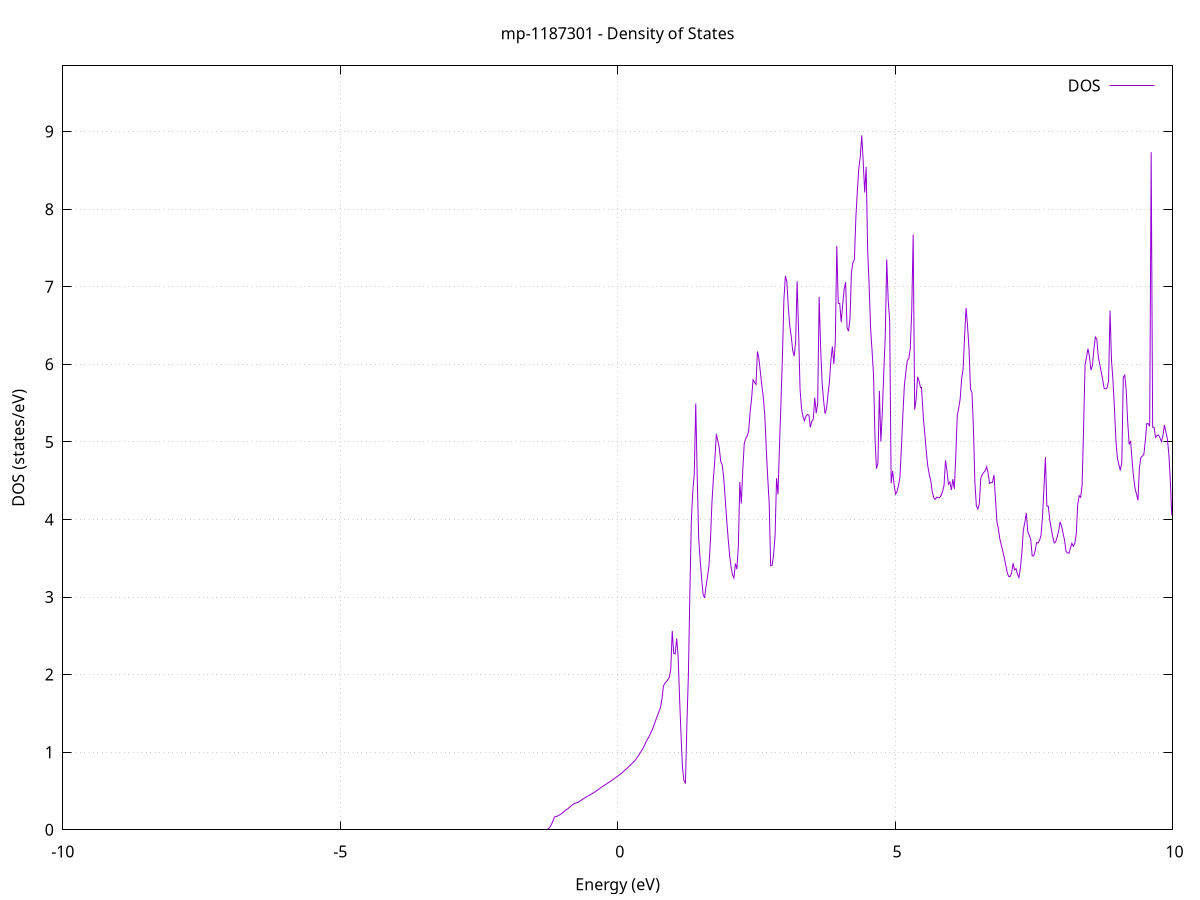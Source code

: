 set title 'mp-1187301 - Density of States'
set xlabel 'Energy (eV)'
set ylabel 'DOS (states/eV)'
set grid
set xrange [-10:10]
set yrange [0:9.847]
set xzeroaxis lt -1
set terminal png size 800,600
set output 'mp-1187301_dos_gnuplot.png'
plot '-' using 1:2 with lines title 'DOS'
-34.920500 0.000000
-34.894000 0.000000
-34.867500 0.000000
-34.841100 0.000000
-34.814600 0.000000
-34.788100 0.000000
-34.761600 0.000000
-34.735100 0.000000
-34.708700 0.000000
-34.682200 0.000000
-34.655700 0.000000
-34.629200 0.000000
-34.602800 0.000000
-34.576300 0.000000
-34.549800 0.000000
-34.523300 0.000000
-34.496800 0.000000
-34.470400 0.000000
-34.443900 0.000000
-34.417400 0.000000
-34.390900 0.000000
-34.364500 0.000000
-34.338000 0.000000
-34.311500 0.000000
-34.285000 0.000000
-34.258500 0.000000
-34.232100 0.000000
-34.205600 0.000000
-34.179100 0.000000
-34.152600 0.000000
-34.126100 0.000000
-34.099700 0.000000
-34.073200 0.000000
-34.046700 0.000000
-34.020200 0.000000
-33.993800 0.000000
-33.967300 0.000000
-33.940800 0.000000
-33.914300 0.000000
-33.887800 0.000000
-33.861400 0.000000
-33.834900 0.000000
-33.808400 0.000000
-33.781900 0.000000
-33.755500 0.000000
-33.729000 0.000000
-33.702500 0.000000
-33.676000 0.000000
-33.649500 0.000000
-33.623100 0.000000
-33.596600 0.000000
-33.570100 0.000000
-33.543600 0.000000
-33.517100 0.000000
-33.490700 0.000000
-33.464200 0.000000
-33.437700 0.000000
-33.411200 0.000000
-33.384800 0.000000
-33.358300 0.000000
-33.331800 0.000000
-33.305300 0.000000
-33.278800 0.000000
-33.252400 0.000000
-33.225900 0.000000
-33.199400 0.000000
-33.172900 0.000000
-33.146500 0.000000
-33.120000 0.000000
-33.093500 0.000000
-33.067000 0.000000
-33.040500 0.000000
-33.014100 0.000000
-32.987600 0.000000
-32.961100 0.000000
-32.934600 0.000000
-32.908200 0.000000
-32.881700 0.000000
-32.855200 0.000000
-32.828700 0.000000
-32.802200 0.000000
-32.775800 0.000000
-32.749300 0.000000
-32.722800 0.000000
-32.696300 0.000000
-32.669800 0.000000
-32.643400 0.000000
-32.616900 0.000000
-32.590400 0.000000
-32.563900 0.000000
-32.537500 0.000000
-32.511000 0.000000
-32.484500 0.000000
-32.458000 0.000000
-32.431500 0.000000
-32.405100 0.000000
-32.378600 0.000000
-32.352100 0.000000
-32.325600 0.000000
-32.299200 0.000000
-32.272700 0.000000
-32.246200 0.000000
-32.219700 0.000000
-32.193200 0.000000
-32.166800 0.000000
-32.140300 0.000000
-32.113800 0.000000
-32.087300 0.000000
-32.060900 0.000000
-32.034400 0.000000
-32.007900 0.000000
-31.981400 0.000000
-31.954900 0.000000
-31.928500 0.000000
-31.902000 0.000000
-31.875500 0.000000
-31.849000 0.000000
-31.822500 0.000000
-31.796100 0.000000
-31.769600 0.000000
-31.743100 0.000000
-31.716600 0.000000
-31.690200 0.000000
-31.663700 0.000000
-31.637200 0.000000
-31.610700 0.000000
-31.584200 0.000000
-31.557800 0.000000
-31.531300 0.000000
-31.504800 0.000000
-31.478300 0.000000
-31.451900 0.000000
-31.425400 0.000000
-31.398900 0.000000
-31.372400 0.000000
-31.345900 0.000000
-31.319500 0.000000
-31.293000 0.000000
-31.266500 0.000000
-31.240000 0.000000
-31.213500 0.000000
-31.187100 0.000000
-31.160600 0.000000
-31.134100 0.000000
-31.107600 0.000000
-31.081200 0.000000
-31.054700 0.000000
-31.028200 0.000000
-31.001700 0.000000
-30.975200 0.000000
-30.948800 0.000000
-30.922300 0.000000
-30.895800 0.000000
-30.869300 0.000000
-30.842900 0.000000
-30.816400 0.000000
-30.789900 0.000000
-30.763400 0.000000
-30.736900 0.000000
-30.710500 0.000000
-30.684000 0.000000
-30.657500 0.000000
-30.631000 0.000000
-30.604600 0.000000
-30.578100 0.000000
-30.551600 0.000000
-30.525100 0.000000
-30.498600 0.000000
-30.472200 0.000000
-30.445700 0.000000
-30.419200 0.000000
-30.392700 0.000000
-30.366200 0.000000
-30.339800 0.000000
-30.313300 0.000000
-30.286800 0.000000
-30.260300 0.000000
-30.233900 0.000000
-30.207400 0.000000
-30.180900 0.000000
-30.154400 0.000000
-30.127900 0.000000
-30.101500 0.000000
-30.075000 0.000000
-30.048500 0.000000
-30.022000 0.000000
-29.995600 0.000000
-29.969100 0.000000
-29.942600 0.000000
-29.916100 0.000000
-29.889600 0.000000
-29.863200 0.000000
-29.836700 0.000000
-29.810200 0.000000
-29.783700 0.000000
-29.757200 0.000000
-29.730800 0.000000
-29.704300 0.000000
-29.677800 0.000000
-29.651300 0.000000
-29.624900 0.000000
-29.598400 0.000000
-29.571900 0.000000
-29.545400 0.000000
-29.518900 0.000000
-29.492500 0.000000
-29.466000 0.000000
-29.439500 0.000000
-29.413000 0.000000
-29.386600 0.000000
-29.360100 0.000000
-29.333600 0.000000
-29.307100 0.000000
-29.280600 0.000000
-29.254200 0.000000
-29.227700 0.000000
-29.201200 0.000000
-29.174700 0.000000
-29.148300 0.000000
-29.121800 0.000000
-29.095300 0.000000
-29.068800 0.000000
-29.042300 0.000000
-29.015900 0.000000
-28.989400 0.000000
-28.962900 0.000000
-28.936400 0.000000
-28.909900 0.000000
-28.883500 0.000000
-28.857000 0.000000
-28.830500 0.000000
-28.804000 0.000000
-28.777600 0.000000
-28.751100 0.000000
-28.724600 0.000000
-28.698100 0.000000
-28.671600 0.000000
-28.645200 0.000000
-28.618700 0.000000
-28.592200 0.000000
-28.565700 0.000000
-28.539300 0.000000
-28.512800 0.000000
-28.486300 0.000000
-28.459800 0.000000
-28.433300 0.000000
-28.406900 0.000000
-28.380400 0.000000
-28.353900 0.000000
-28.327400 0.000000
-28.301000 0.000000
-28.274500 0.000000
-28.248000 0.000000
-28.221500 0.000000
-28.195000 0.000000
-28.168600 0.000000
-28.142100 0.000000
-28.115600 0.000000
-28.089100 0.000000
-28.062600 0.000000
-28.036200 0.000000
-28.009700 0.000000
-27.983200 0.000000
-27.956700 0.000000
-27.930300 0.000000
-27.903800 0.000000
-27.877300 0.000000
-27.850800 0.000000
-27.824300 0.000000
-27.797900 0.000000
-27.771400 0.000000
-27.744900 0.000000
-27.718400 0.000000
-27.692000 0.000000
-27.665500 0.000000
-27.639000 0.000000
-27.612500 0.000000
-27.586000 0.000000
-27.559600 0.000000
-27.533100 0.000000
-27.506600 0.000000
-27.480100 0.000000
-27.453600 0.000000
-27.427200 0.000000
-27.400700 0.000000
-27.374200 0.000000
-27.347700 0.000000
-27.321300 0.000000
-27.294800 0.000000
-27.268300 0.000000
-27.241800 0.000000
-27.215300 0.000000
-27.188900 0.000000
-27.162400 0.000000
-27.135900 0.000000
-27.109400 0.000000
-27.083000 0.000000
-27.056500 0.000000
-27.030000 0.000000
-27.003500 0.000000
-26.977000 0.000000
-26.950600 0.000000
-26.924100 0.000000
-26.897600 0.000000
-26.871100 0.000000
-26.844700 0.000000
-26.818200 0.000000
-26.791700 0.000000
-26.765200 0.000000
-26.738700 0.000000
-26.712300 0.000000
-26.685800 0.000000
-26.659300 0.000000
-26.632800 0.000000
-26.606300 0.000000
-26.579900 0.000000
-26.553400 0.000000
-26.526900 0.000000
-26.500400 0.000000
-26.474000 0.000000
-26.447500 0.000000
-26.421000 0.000000
-26.394500 0.000000
-26.368000 0.000000
-26.341600 0.000000
-26.315100 0.000000
-26.288600 0.000000
-26.262100 0.000000
-26.235700 0.000000
-26.209200 0.000000
-26.182700 0.000000
-26.156200 0.000000
-26.129700 0.000000
-26.103300 0.000000
-26.076800 0.000000
-26.050300 0.000000
-26.023800 0.000000
-25.997300 0.000000
-25.970900 0.000000
-25.944400 0.000000
-25.917900 0.000000
-25.891400 0.000000
-25.865000 0.000000
-25.838500 0.000000
-25.812000 0.000000
-25.785500 0.000000
-25.759000 0.000000
-25.732600 0.000000
-25.706100 0.000000
-25.679600 0.000000
-25.653100 0.000000
-25.626700 0.000000
-25.600200 0.000000
-25.573700 0.000000
-25.547200 0.000000
-25.520700 0.000000
-25.494300 0.000000
-25.467800 0.000000
-25.441300 0.000000
-25.414800 0.000000
-25.388400 0.000000
-25.361900 0.000000
-25.335400 0.000000
-25.308900 0.000000
-25.282400 0.000000
-25.256000 0.000000
-25.229500 0.000000
-25.203000 0.000000
-25.176500 0.000000
-25.150000 0.000000
-25.123600 0.000000
-25.097100 0.000000
-25.070600 0.000000
-25.044100 0.000000
-25.017700 0.000000
-24.991200 0.000000
-24.964700 0.000000
-24.938200 0.000000
-24.911700 0.000000
-24.885300 0.000000
-24.858800 0.000000
-24.832300 0.000000
-24.805800 0.000000
-24.779400 0.000000
-24.752900 0.000000
-24.726400 0.000000
-24.699900 0.000000
-24.673400 0.000000
-24.647000 0.000000
-24.620500 0.000000
-24.594000 0.000000
-24.567500 0.000000
-24.541000 0.000000
-24.514600 0.000000
-24.488100 0.000000
-24.461600 0.000000
-24.435100 0.000000
-24.408700 0.000000
-24.382200 0.000000
-24.355700 0.000000
-24.329200 0.000000
-24.302700 0.000000
-24.276300 0.000000
-24.249800 0.000000
-24.223300 0.000000
-24.196800 0.000000
-24.170400 0.000000
-24.143900 0.000000
-24.117400 0.000000
-24.090900 0.000000
-24.064400 0.000000
-24.038000 0.000000
-24.011500 0.000000
-23.985000 0.000000
-23.958500 0.000000
-23.932100 0.000000
-23.905600 0.000000
-23.879100 0.000000
-23.852600 0.000000
-23.826100 0.000000
-23.799700 0.000000
-23.773200 0.000000
-23.746700 0.000000
-23.720200 0.000000
-23.693700 0.000000
-23.667300 0.000000
-23.640800 0.000000
-23.614300 0.000000
-23.587800 0.000000
-23.561400 0.000000
-23.534900 0.000000
-23.508400 0.000000
-23.481900 0.000000
-23.455400 0.000000
-23.429000 0.000000
-23.402500 0.000000
-23.376000 0.000000
-23.349500 0.000000
-23.323100 0.000000
-23.296600 0.000000
-23.270100 0.000000
-23.243600 0.000000
-23.217100 0.000000
-23.190700 0.000000
-23.164200 0.000000
-23.137700 0.000000
-23.111200 0.000000
-23.084800 0.000000
-23.058300 0.000000
-23.031800 0.000000
-23.005300 0.000000
-22.978800 0.000000
-22.952400 0.000000
-22.925900 0.000000
-22.899400 0.000000
-22.872900 0.000000
-22.846400 0.000000
-22.820000 0.000000
-22.793500 0.000000
-22.767000 0.000000
-22.740500 0.000000
-22.714100 0.000000
-22.687600 0.000000
-22.661100 0.000000
-22.634600 0.000000
-22.608100 0.000000
-22.581700 0.000000
-22.555200 0.000000
-22.528700 0.000000
-22.502200 0.000000
-22.475800 0.000000
-22.449300 0.000000
-22.422800 0.000000
-22.396300 0.000000
-22.369800 0.000000
-22.343400 0.000000
-22.316900 0.000000
-22.290400 0.000000
-22.263900 0.000000
-22.237400 0.000000
-22.211000 0.000000
-22.184500 0.000000
-22.158000 0.000000
-22.131500 0.000000
-22.105100 0.000000
-22.078600 0.000000
-22.052100 0.000000
-22.025600 0.000000
-21.999100 0.000000
-21.972700 0.000000
-21.946200 0.000000
-21.919700 0.000000
-21.893200 0.000000
-21.866800 0.000000
-21.840300 0.000000
-21.813800 0.000000
-21.787300 0.000000
-21.760800 0.000000
-21.734400 0.000000
-21.707900 0.000000
-21.681400 0.000000
-21.654900 0.000000
-21.628500 0.000000
-21.602000 0.000000
-21.575500 0.000000
-21.549000 0.000000
-21.522500 0.000000
-21.496100 0.000000
-21.469600 0.000000
-21.443100 0.000000
-21.416600 0.000000
-21.390100 0.000000
-21.363700 0.000000
-21.337200 0.000000
-21.310700 0.000000
-21.284200 0.000000
-21.257800 0.000000
-21.231300 0.000000
-21.204800 0.000000
-21.178300 0.000000
-21.151800 0.000000
-21.125400 0.000000
-21.098900 0.000000
-21.072400 0.000000
-21.045900 0.000000
-21.019500 0.000000
-20.993000 0.000000
-20.966500 0.000000
-20.940000 0.000000
-20.913500 0.000000
-20.887100 0.000000
-20.860600 0.000000
-20.834100 0.000000
-20.807600 0.000000
-20.781100 0.000000
-20.754700 0.000000
-20.728200 0.000000
-20.701700 0.000000
-20.675200 0.000000
-20.648800 0.000000
-20.622300 0.000000
-20.595800 0.000000
-20.569300 0.000000
-20.542800 0.000000
-20.516400 0.000000
-20.489900 0.000000
-20.463400 0.000000
-20.436900 0.000000
-20.410500 0.000000
-20.384000 0.000000
-20.357500 0.000000
-20.331000 0.000000
-20.304500 0.000000
-20.278100 0.000000
-20.251600 0.000000
-20.225100 0.000000
-20.198600 0.000000
-20.172200 0.000000
-20.145700 0.000000
-20.119200 0.000000
-20.092700 0.000000
-20.066200 0.000000
-20.039800 0.000000
-20.013300 0.000000
-19.986800 0.000000
-19.960300 0.000000
-19.933800 0.000000
-19.907400 0.000000
-19.880900 0.000000
-19.854400 0.000000
-19.827900 0.000000
-19.801500 0.000000
-19.775000 0.000000
-19.748500 0.000000
-19.722000 0.000000
-19.695500 0.000000
-19.669100 0.000000
-19.642600 0.000000
-19.616100 0.000000
-19.589600 0.000000
-19.563200 0.000000
-19.536700 0.000000
-19.510200 4.160900
-19.483700 8.790700
-19.457200 11.818600
-19.430800 36.634800
-19.404300 34.895100
-19.377800 44.311700
-19.351300 42.205900
-19.324800 57.751800
-19.298400 11.454700
-19.271900 28.401800
-19.245400 31.466200
-19.218900 24.329600
-19.192500 44.422300
-19.166000 25.534000
-19.139500 37.726400
-19.113000 28.405800
-19.086500 77.378500
-19.060100 43.212600
-19.033600 100.806200
-19.007100 76.328800
-18.980600 0.000000
-18.954200 0.000000
-18.927700 0.000000
-18.901200 0.000000
-18.874700 0.000000
-18.848200 0.000000
-18.821800 0.000000
-18.795300 0.000000
-18.768800 0.000000
-18.742300 0.000000
-18.715900 0.000000
-18.689400 0.000000
-18.662900 0.000000
-18.636400 0.000000
-18.609900 0.000000
-18.583500 0.000000
-18.557000 0.000000
-18.530500 0.000000
-18.504000 0.000000
-18.477500 0.000000
-18.451100 0.000000
-18.424600 0.000000
-18.398100 0.000000
-18.371600 0.000000
-18.345200 0.000000
-18.318700 0.000000
-18.292200 0.000000
-18.265700 0.000000
-18.239200 0.000000
-18.212800 0.000000
-18.186300 0.000000
-18.159800 0.000000
-18.133300 0.000000
-18.106900 0.000000
-18.080400 0.000000
-18.053900 0.000000
-18.027400 0.000000
-18.000900 0.000000
-17.974500 0.000000
-17.948000 0.000000
-17.921500 0.000000
-17.895000 0.000000
-17.868600 0.000000
-17.842100 0.000000
-17.815600 0.000000
-17.789100 0.000000
-17.762600 0.000000
-17.736200 0.000000
-17.709700 0.000000
-17.683200 0.000000
-17.656700 0.000000
-17.630200 0.000000
-17.603800 0.000000
-17.577300 0.000000
-17.550800 0.000000
-17.524300 0.000000
-17.497900 0.000000
-17.471400 0.000000
-17.444900 0.000000
-17.418400 0.000000
-17.391900 0.000000
-17.365500 0.000000
-17.339000 0.000000
-17.312500 0.000000
-17.286000 0.000000
-17.259600 0.000000
-17.233100 0.000000
-17.206600 0.000000
-17.180100 0.000000
-17.153600 0.000000
-17.127200 0.000000
-17.100700 0.000000
-17.074200 0.000000
-17.047700 0.000000
-17.021200 0.000000
-16.994800 0.000000
-16.968300 0.000000
-16.941800 0.000000
-16.915300 0.000000
-16.888900 0.000000
-16.862400 0.000000
-16.835900 0.000000
-16.809400 0.000000
-16.782900 0.000000
-16.756500 0.000000
-16.730000 0.000000
-16.703500 0.000000
-16.677000 0.000000
-16.650600 0.000000
-16.624100 0.000000
-16.597600 0.000000
-16.571100 0.000000
-16.544600 0.000000
-16.518200 0.000000
-16.491700 0.000000
-16.465200 0.000000
-16.438700 0.000000
-16.412300 0.000000
-16.385800 0.000000
-16.359300 0.000000
-16.332800 0.000000
-16.306300 0.000000
-16.279900 0.000000
-16.253400 0.000000
-16.226900 0.000000
-16.200400 0.000000
-16.173900 0.000000
-16.147500 0.000000
-16.121000 0.000000
-16.094500 0.000000
-16.068000 0.000000
-16.041600 0.000000
-16.015100 0.000000
-15.988600 0.000000
-15.962100 0.000000
-15.935600 0.000000
-15.909200 0.000000
-15.882700 0.000000
-15.856200 0.000000
-15.829700 0.000000
-15.803300 0.000000
-15.776800 0.000000
-15.750300 0.000000
-15.723800 0.000000
-15.697300 0.000000
-15.670900 0.000000
-15.644400 0.000000
-15.617900 0.000000
-15.591400 0.000000
-15.564900 0.000000
-15.538500 0.000000
-15.512000 0.000000
-15.485500 0.000000
-15.459000 0.000000
-15.432600 0.000000
-15.406100 0.000000
-15.379600 0.000000
-15.353100 0.000000
-15.326600 0.000000
-15.300200 0.000000
-15.273700 0.000000
-15.247200 0.000000
-15.220700 0.000000
-15.194300 0.000000
-15.167800 0.000000
-15.141300 0.000000
-15.114800 0.000000
-15.088300 0.000000
-15.061900 0.000000
-15.035400 0.000000
-15.008900 0.000000
-14.982400 0.000000
-14.956000 0.000000
-14.929500 0.000000
-14.903000 0.000000
-14.876500 0.000000
-14.850000 0.000000
-14.823600 0.000000
-14.797100 0.000000
-14.770600 0.000000
-14.744100 0.000000
-14.717600 0.000000
-14.691200 0.000000
-14.664700 0.000000
-14.638200 235.081600
-14.611700 0.000000
-14.585300 0.000000
-14.558800 0.000000
-14.532300 0.000000
-14.505800 0.000000
-14.479300 0.000000
-14.452900 0.000000
-14.426400 0.000000
-14.399900 0.000000
-14.373400 0.000000
-14.347000 0.000000
-14.320500 0.000000
-14.294000 0.000000
-14.267500 0.000000
-14.241000 0.000000
-14.214600 0.000000
-14.188100 0.000000
-14.161600 0.000000
-14.135100 0.000000
-14.108700 0.000000
-14.082200 0.000000
-14.055700 0.000000
-14.029200 0.000000
-14.002700 0.000000
-13.976300 0.000000
-13.949800 0.000000
-13.923300 0.000000
-13.896800 0.000000
-13.870300 0.000000
-13.843900 0.000000
-13.817400 0.000000
-13.790900 0.000000
-13.764400 0.000000
-13.738000 0.000000
-13.711500 0.000000
-13.685000 0.000000
-13.658500 0.000000
-13.632000 0.000000
-13.605600 0.000000
-13.579100 0.000000
-13.552600 0.000000
-13.526100 0.000000
-13.499700 0.000000
-13.473200 0.000000
-13.446700 0.000000
-13.420200 0.000000
-13.393700 0.000000
-13.367300 0.000000
-13.340800 0.000000
-13.314300 0.000000
-13.287800 0.000000
-13.261300 0.000000
-13.234900 0.000000
-13.208400 0.000000
-13.181900 0.000000
-13.155400 0.000000
-13.129000 0.000000
-13.102500 0.000000
-13.076000 0.000000
-13.049500 0.000000
-13.023000 0.000000
-12.996600 0.000000
-12.970100 0.000000
-12.943600 0.000000
-12.917100 0.000000
-12.890700 0.000000
-12.864200 0.000000
-12.837700 0.000000
-12.811200 0.000000
-12.784700 0.000000
-12.758300 0.000000
-12.731800 0.000000
-12.705300 0.000000
-12.678800 0.000000
-12.652400 0.000000
-12.625900 0.000000
-12.599400 0.000000
-12.572900 0.000000
-12.546400 0.000000
-12.520000 0.000000
-12.493500 0.000000
-12.467000 0.000000
-12.440500 0.000000
-12.414000 0.000000
-12.387600 0.000000
-12.361100 0.000000
-12.334600 0.000000
-12.308100 0.000000
-12.281700 0.000000
-12.255200 0.000000
-12.228700 0.000000
-12.202200 0.000000
-12.175700 0.000000
-12.149300 0.000000
-12.122800 0.000000
-12.096300 0.000000
-12.069800 0.000000
-12.043400 0.000000
-12.016900 0.000000
-11.990400 0.000000
-11.963900 0.000000
-11.937400 0.000000
-11.911000 0.000000
-11.884500 0.000000
-11.858000 0.000000
-11.831500 0.000000
-11.805000 0.000000
-11.778600 0.000000
-11.752100 0.000000
-11.725600 0.000000
-11.699100 0.000000
-11.672700 0.000000
-11.646200 0.000000
-11.619700 0.000000
-11.593200 0.000000
-11.566700 0.000000
-11.540300 0.000000
-11.513800 0.000000
-11.487300 0.000000
-11.460800 0.000000
-11.434400 0.000000
-11.407900 0.000000
-11.381400 0.000000
-11.354900 0.000000
-11.328400 0.000000
-11.302000 0.000000
-11.275500 0.000000
-11.249000 0.000000
-11.222500 0.000000
-11.196100 0.000000
-11.169600 0.000000
-11.143100 0.000000
-11.116600 0.000000
-11.090100 0.000000
-11.063700 0.000000
-11.037200 0.000000
-11.010700 0.000000
-10.984200 0.000000
-10.957700 0.000000
-10.931300 0.000000
-10.904800 0.000000
-10.878300 0.000000
-10.851800 0.000000
-10.825400 0.000000
-10.798900 0.000000
-10.772400 0.000000
-10.745900 0.000000
-10.719400 0.000000
-10.693000 0.000000
-10.666500 0.000000
-10.640000 0.000000
-10.613500 0.000000
-10.587100 0.000000
-10.560600 0.000000
-10.534100 0.000000
-10.507600 0.000000
-10.481100 0.000000
-10.454700 0.000000
-10.428200 0.000000
-10.401700 0.000000
-10.375200 0.000000
-10.348700 0.000000
-10.322300 0.000000
-10.295800 0.000000
-10.269300 0.000000
-10.242800 0.000000
-10.216400 0.000000
-10.189900 0.000000
-10.163400 0.000000
-10.136900 0.000000
-10.110400 0.000000
-10.084000 0.000000
-10.057500 0.000000
-10.031000 0.000000
-10.004500 0.000000
-9.978100 0.000000
-9.951600 0.000000
-9.925100 0.000000
-9.898600 0.000000
-9.872100 0.000000
-9.845700 0.000000
-9.819200 0.000000
-9.792700 0.000000
-9.766200 0.000000
-9.739800 0.000000
-9.713300 0.000000
-9.686800 0.000000
-9.660300 0.000000
-9.633800 0.000000
-9.607400 0.000000
-9.580900 0.000000
-9.554400 0.000000
-9.527900 0.000000
-9.501400 0.000000
-9.475000 0.000000
-9.448500 0.000000
-9.422000 0.000000
-9.395500 0.000000
-9.369100 0.000000
-9.342600 0.000000
-9.316100 0.000000
-9.289600 0.000000
-9.263100 0.000000
-9.236700 0.000000
-9.210200 0.000000
-9.183700 0.000000
-9.157200 0.000000
-9.130800 0.000000
-9.104300 0.000000
-9.077800 0.000000
-9.051300 0.000000
-9.024800 0.000000
-8.998400 0.000000
-8.971900 0.000000
-8.945400 0.000000
-8.918900 0.000000
-8.892500 0.000000
-8.866000 0.000000
-8.839500 0.000000
-8.813000 0.000000
-8.786500 0.000000
-8.760100 0.000000
-8.733600 0.000000
-8.707100 0.000000
-8.680600 0.000000
-8.654100 0.000000
-8.627700 0.000000
-8.601200 0.000000
-8.574700 0.000000
-8.548200 0.000000
-8.521800 0.000000
-8.495300 0.000000
-8.468800 0.000000
-8.442300 0.000000
-8.415800 0.000000
-8.389400 0.000000
-8.362900 0.000000
-8.336400 0.000000
-8.309900 0.000000
-8.283500 0.000000
-8.257000 0.000000
-8.230500 0.000000
-8.204000 0.000000
-8.177500 0.000000
-8.151100 0.000000
-8.124600 0.000000
-8.098100 0.000000
-8.071600 0.000000
-8.045100 0.000000
-8.018700 0.000000
-7.992200 0.000000
-7.965700 0.000000
-7.939200 0.000000
-7.912800 0.000000
-7.886300 0.000000
-7.859800 0.000000
-7.833300 0.000000
-7.806800 0.000000
-7.780400 0.000000
-7.753900 0.000000
-7.727400 0.000000
-7.700900 0.000000
-7.674500 0.000000
-7.648000 0.000000
-7.621500 0.000000
-7.595000 0.000000
-7.568500 0.000000
-7.542100 0.000000
-7.515600 0.000000
-7.489100 0.000000
-7.462600 0.000000
-7.436200 0.000000
-7.409700 0.000000
-7.383200 0.000000
-7.356700 0.000000
-7.330200 0.000000
-7.303800 0.000000
-7.277300 0.000000
-7.250800 0.000000
-7.224300 0.000000
-7.197800 0.000000
-7.171400 0.000000
-7.144900 0.000000
-7.118400 0.000000
-7.091900 0.000000
-7.065500 0.000000
-7.039000 0.000000
-7.012500 0.000000
-6.986000 0.000000
-6.959500 0.000000
-6.933100 0.000000
-6.906600 0.000000
-6.880100 0.000000
-6.853600 0.000000
-6.827200 0.000000
-6.800700 0.000000
-6.774200 0.000000
-6.747700 0.000000
-6.721200 0.000000
-6.694800 0.000000
-6.668300 0.000000
-6.641800 0.000000
-6.615300 0.000000
-6.588800 0.000000
-6.562400 0.000000
-6.535900 0.000000
-6.509400 0.000000
-6.482900 0.000000
-6.456500 0.000000
-6.430000 0.000000
-6.403500 0.000000
-6.377000 0.000000
-6.350500 0.000000
-6.324100 0.000000
-6.297600 0.000000
-6.271100 0.000000
-6.244600 0.000000
-6.218200 0.000000
-6.191700 0.000000
-6.165200 0.000000
-6.138700 0.000000
-6.112200 0.000000
-6.085800 0.000000
-6.059300 0.000000
-6.032800 0.000000
-6.006300 0.000000
-5.979900 0.000000
-5.953400 0.000000
-5.926900 0.000000
-5.900400 0.000000
-5.873900 0.000000
-5.847500 0.000000
-5.821000 0.000000
-5.794500 0.000000
-5.768000 0.000000
-5.741500 0.000000
-5.715100 0.000000
-5.688600 0.000000
-5.662100 0.000000
-5.635600 0.000000
-5.609200 0.000000
-5.582700 0.000000
-5.556200 0.000000
-5.529700 0.000000
-5.503200 0.000000
-5.476800 0.000000
-5.450300 0.000000
-5.423800 0.000000
-5.397300 0.000000
-5.370900 0.000000
-5.344400 0.000000
-5.317900 0.000000
-5.291400 0.000000
-5.264900 0.000000
-5.238500 0.000000
-5.212000 0.000000
-5.185500 0.000000
-5.159000 0.000000
-5.132600 0.000000
-5.106100 0.000000
-5.079600 0.000000
-5.053100 0.000000
-5.026600 0.000000
-5.000200 0.000000
-4.973700 0.000000
-4.947200 0.000000
-4.920700 0.000000
-4.894200 0.000000
-4.867800 0.000000
-4.841300 0.000000
-4.814800 0.000000
-4.788300 0.000000
-4.761900 0.000000
-4.735400 0.000000
-4.708900 0.000000
-4.682400 0.000000
-4.655900 0.000000
-4.629500 0.000000
-4.603000 0.000000
-4.576500 0.000000
-4.550000 0.000000
-4.523600 0.000000
-4.497100 0.000000
-4.470600 0.000000
-4.444100 0.000000
-4.417600 0.000000
-4.391200 0.000000
-4.364700 0.000000
-4.338200 0.000000
-4.311700 0.000000
-4.285200 0.000000
-4.258800 0.000000
-4.232300 0.000000
-4.205800 0.000000
-4.179300 0.000000
-4.152900 0.000000
-4.126400 0.000000
-4.099900 0.000000
-4.073400 0.000000
-4.046900 0.000000
-4.020500 0.000000
-3.994000 0.000000
-3.967500 0.000000
-3.941000 0.000000
-3.914600 0.000000
-3.888100 0.000000
-3.861600 0.000000
-3.835100 0.000000
-3.808600 0.000000
-3.782200 0.000000
-3.755700 0.000000
-3.729200 0.000000
-3.702700 0.000000
-3.676300 0.000000
-3.649800 0.000000
-3.623300 0.000000
-3.596800 0.000000
-3.570300 0.000000
-3.543900 0.000000
-3.517400 0.000000
-3.490900 0.000000
-3.464400 0.000000
-3.437900 0.000000
-3.411500 0.000000
-3.385000 0.000000
-3.358500 0.000000
-3.332000 0.000000
-3.305600 0.000000
-3.279100 0.000000
-3.252600 0.000000
-3.226100 0.000000
-3.199600 0.000000
-3.173200 0.000000
-3.146700 0.000000
-3.120200 0.000000
-3.093700 0.000000
-3.067300 0.000000
-3.040800 0.000000
-3.014300 0.000000
-2.987800 0.000000
-2.961300 0.000000
-2.934900 0.000000
-2.908400 0.000000
-2.881900 0.000000
-2.855400 0.000000
-2.828900 0.000000
-2.802500 0.000000
-2.776000 0.000000
-2.749500 0.000000
-2.723000 0.000000
-2.696600 0.000000
-2.670100 0.000000
-2.643600 0.000000
-2.617100 0.000000
-2.590600 0.000000
-2.564200 0.000000
-2.537700 0.000000
-2.511200 0.000000
-2.484700 0.000000
-2.458300 0.000000
-2.431800 0.000000
-2.405300 0.000000
-2.378800 0.000000
-2.352300 0.000000
-2.325900 0.000000
-2.299400 0.000000
-2.272900 0.000000
-2.246400 0.000000
-2.220000 0.000000
-2.193500 0.000000
-2.167000 0.000000
-2.140500 0.000000
-2.114000 0.000000
-2.087600 0.000000
-2.061100 0.000000
-2.034600 0.000000
-2.008100 0.000000
-1.981600 0.000000
-1.955200 0.000000
-1.928700 0.000000
-1.902200 0.000000
-1.875700 0.000000
-1.849300 0.000000
-1.822800 0.000000
-1.796300 0.000000
-1.769800 0.000000
-1.743300 0.000000
-1.716900 0.000000
-1.690400 0.000000
-1.663900 0.000000
-1.637400 0.000000
-1.611000 0.000000
-1.584500 0.000000
-1.558000 0.000000
-1.531500 0.000000
-1.505000 0.000000
-1.478600 0.000000
-1.452100 0.000000
-1.425600 0.000000
-1.399100 0.000000
-1.372600 0.000000
-1.346200 0.000000
-1.319700 0.000000
-1.293200 0.000000
-1.266700 0.002900
-1.240300 0.016600
-1.213800 0.041600
-1.187300 0.077800
-1.160800 0.123200
-1.134300 0.167700
-1.107900 0.171000
-1.081400 0.177600
-1.054900 0.187600
-1.028400 0.199900
-1.002000 0.213700
-0.975500 0.229100
-0.949000 0.246000
-0.922500 0.259300
-0.896000 0.272200
-0.869600 0.288200
-0.843100 0.304500
-0.816600 0.320500
-0.790100 0.333500
-0.763700 0.343200
-0.737200 0.349700
-0.710700 0.354400
-0.684200 0.368600
-0.657700 0.380400
-0.631300 0.392400
-0.604800 0.404500
-0.578300 0.416200
-0.551800 0.427600
-0.525300 0.438700
-0.498900 0.449400
-0.472400 0.460400
-0.445900 0.472000
-0.419400 0.483800
-0.393000 0.496100
-0.366500 0.509300
-0.340000 0.523100
-0.313500 0.537600
-0.287000 0.551900
-0.260600 0.564000
-0.234100 0.576100
-0.207600 0.588400
-0.181100 0.600700
-0.154700 0.612900
-0.128200 0.625100
-0.101700 0.638900
-0.075200 0.652500
-0.048700 0.665900
-0.022300 0.679400
0.004200 0.693100
0.030700 0.707000
0.057200 0.721000
0.083600 0.738400
0.110100 0.754900
0.136600 0.771900
0.163100 0.789100
0.189600 0.806700
0.216000 0.824400
0.242500 0.842300
0.269000 0.860600
0.295500 0.879200
0.322000 0.900800
0.348400 0.928000
0.374900 0.956200
0.401400 0.985800
0.427900 1.016100
0.454300 1.046400
0.480800 1.084000
0.507300 1.125300
0.533800 1.162600
0.560300 1.195900
0.586700 1.231300
0.613200 1.274800
0.639700 1.317400
0.666200 1.371000
0.692600 1.423200
0.719100 1.474500
0.745600 1.524900
0.772100 1.576000
0.798600 1.682800
0.825000 1.853000
0.851500 1.891600
0.878000 1.909100
0.904500 1.932700
0.931000 1.965500
0.957400 2.067600
0.983900 2.563900
1.010400 2.273800
1.036900 2.265500
1.063300 2.465800
1.089800 2.238600
1.116300 1.701500
1.142800 1.213200
1.169300 0.794500
1.195700 0.631300
1.222200 0.604100
1.248700 1.378200
1.275200 1.996700
1.301600 3.036600
1.328100 3.980500
1.354600 4.369600
1.381100 4.586500
1.407600 5.494000
1.434000 4.558600
1.460500 3.757700
1.487000 3.479900
1.513500 3.239700
1.539900 3.036600
1.566400 2.987900
1.592900 3.137900
1.619400 3.264500
1.645900 3.401300
1.672300 3.727200
1.698800 4.205700
1.725300 4.528000
1.751800 4.769400
1.778300 5.104200
1.804700 5.013300
1.831200 4.927100
1.857700 4.746100
1.884200 4.705500
1.910600 4.543600
1.937100 4.283400
1.963600 4.013600
1.990100 3.767500
2.016600 3.549500
2.043000 3.390500
2.069500 3.286300
2.096000 3.245400
2.122500 3.432600
2.148900 3.359600
2.175400 3.656400
2.201900 4.481700
2.228400 4.205000
2.254900 4.630900
2.281300 4.975700
2.307800 5.040700
2.334300 5.075100
2.360800 5.136100
2.387300 5.381200
2.413700 5.554200
2.440200 5.800400
2.466700 5.767700
2.493200 5.740400
2.519600 6.165800
2.546100 6.071900
2.572600 5.898000
2.599100 5.722600
2.625600 5.574000
2.652000 5.340500
2.678500 4.913700
2.705000 4.535900
2.731500 4.201700
2.757900 3.404600
2.784400 3.409300
2.810900 3.545000
2.837400 3.790800
2.863900 4.532200
2.890300 4.323700
2.916800 4.951300
2.943300 5.494700
2.969800 6.107800
2.996200 6.826400
3.022700 7.139600
3.049200 7.066700
3.075700 6.735900
3.102200 6.496700
3.128600 6.362600
3.155100 6.178100
3.181600 6.104900
3.208100 6.289500
3.234600 7.072300
3.261000 6.434100
3.287500 5.678400
3.314000 5.430300
3.340500 5.325400
3.366900 5.271200
3.393400 5.330300
3.419900 5.351500
3.446400 5.347100
3.472900 5.186800
3.499300 5.267300
3.525800 5.289400
3.552300 5.570500
3.578800 5.368600
3.605200 5.496300
3.631700 6.868400
3.658200 6.218800
3.684700 5.767700
3.711200 5.539100
3.737600 5.364300
3.764100 5.423800
3.790600 5.611500
3.817100 5.774000
3.843600 6.055900
3.870000 6.229500
3.896500 6.003300
3.923000 6.292600
3.949500 7.525700
3.975900 6.785700
4.002400 6.785900
4.028900 6.544000
4.055400 6.764000
4.081900 6.966400
4.108300 7.059400
4.134800 6.470600
4.161300 6.426800
4.187800 6.592000
4.214200 7.191100
4.240700 7.314300
4.267200 7.348900
4.293700 7.893400
4.320200 8.239800
4.346600 8.523400
4.373100 8.680700
4.399600 8.952200
4.426100 8.606700
4.452500 8.214300
4.479000 8.544900
4.505500 7.484400
4.532000 7.026000
4.558500 6.472700
4.584900 6.176200
4.611400 5.873000
4.637900 5.047700
4.664400 4.654100
4.690900 4.719800
4.717300 5.657200
4.743800 5.002700
4.770300 5.381400
4.796800 5.909000
4.823200 6.365600
4.849700 7.351600
4.876200 6.825100
4.902700 6.565100
4.929200 4.466700
4.955600 4.626200
4.982100 4.451200
5.008600 4.325500
5.035100 4.360600
5.061500 4.437700
5.088000 4.545500
5.114500 4.936400
5.141000 5.356700
5.167500 5.726500
5.193900 5.899200
5.220400 6.050300
5.246900 6.070300
5.273400 6.202800
5.299800 6.675500
5.326300 7.673000
5.352800 5.415900
5.379300 5.545500
5.405800 5.838700
5.432200 5.785500
5.458700 5.696900
5.485200 5.696900
5.511700 5.287300
5.538200 5.089800
5.564600 4.857300
5.591100 4.682400
5.617600 4.576800
5.644100 4.496700
5.670500 4.357500
5.697000 4.280700
5.723500 4.258800
5.750000 4.288100
5.776500 4.280100
5.802900 4.282400
5.829400 4.311200
5.855900 4.359500
5.882400 4.438400
5.908800 4.763400
5.935300 4.628500
5.961800 4.453300
5.988300 4.482800
6.014800 4.379600
6.041200 4.518900
6.067700 4.395300
6.094200 4.816700
6.120700 5.340100
6.147200 5.434900
6.173600 5.555500
6.200100 5.816900
6.226600 5.940500
6.253100 6.362800
6.279500 6.726300
6.306000 6.498500
6.332500 6.200000
6.359000 5.684200
6.385500 5.636900
6.411900 5.186500
6.438400 4.481500
6.464900 4.176700
6.491400 4.133900
6.517800 4.195300
6.544300 4.526900
6.570800 4.579000
6.597300 4.604900
6.623800 4.626100
6.650200 4.680100
6.676700 4.600100
6.703200 4.465200
6.729700 4.474900
6.756100 4.478800
6.782600 4.575200
6.809100 4.270000
6.835600 3.972800
6.862100 3.879400
6.888500 3.748100
6.915000 3.668600
6.941500 3.590500
6.968000 3.506000
6.994500 3.413800
7.020900 3.316800
7.047400 3.267200
7.073900 3.263600
7.100400 3.313400
7.126800 3.435800
7.153300 3.350400
7.179800 3.365900
7.206300 3.292600
7.232800 3.251800
7.259200 3.376200
7.285700 3.578100
7.312200 3.863900
7.338700 3.961200
7.365100 4.083400
7.391600 3.845100
7.418100 3.797100
7.444600 3.742800
7.471100 3.532300
7.497500 3.529900
7.524000 3.592000
7.550500 3.702800
7.577000 3.695900
7.603500 3.728400
7.629900 3.794100
7.656400 4.027500
7.682900 4.395700
7.709400 4.804200
7.735800 4.172400
7.762300 4.169000
7.788800 3.989600
7.815300 3.882500
7.841800 3.774900
7.868200 3.697000
7.894700 3.712900
7.921200 3.773400
7.947700 3.854400
7.974100 3.968400
8.000600 3.912300
8.027100 3.826700
8.053600 3.734900
8.080100 3.590900
8.106500 3.569800
8.133000 3.563800
8.159500 3.626800
8.186000 3.693200
8.212400 3.655100
8.238900 3.692300
8.265400 3.811300
8.291900 4.194300
8.318400 4.306200
8.344800 4.285900
8.371300 4.449300
8.397800 5.188300
8.424300 5.992100
8.450800 6.092000
8.477200 6.202200
8.503700 6.096400
8.530200 5.925800
8.556700 5.985800
8.583100 6.189300
8.609600 6.352600
8.636100 6.322900
8.662600 6.098900
8.689100 5.999100
8.715500 5.901700
8.742000 5.803800
8.768500 5.688600
8.795000 5.683600
8.821400 5.696300
8.847900 5.788400
8.874400 6.692800
8.900900 6.046200
8.927400 5.787800
8.953800 5.432200
8.980300 5.018100
9.006800 4.793300
9.033300 4.707600
9.059700 4.631600
9.086200 4.734800
9.112700 5.833600
9.139200 5.860600
9.165700 5.665700
9.192100 5.264300
9.218600 4.966300
9.245100 5.013600
9.271600 4.756400
9.298100 4.548100
9.324500 4.404000
9.351000 4.326800
9.377500 4.246000
9.404000 4.670100
9.430400 4.795800
9.456900 4.816700
9.483400 4.836600
9.509900 5.013600
9.536400 5.235600
9.562800 5.234900
9.589300 5.201400
9.615800 8.734700
9.642300 5.190600
9.668700 5.185500
9.695200 5.057200
9.721700 5.083800
9.748200 5.087800
9.774700 5.051100
9.801100 5.003400
9.827600 5.081400
9.854100 5.218700
9.880600 5.129800
9.907100 5.042300
9.933500 4.849000
9.960000 4.518400
9.986500 4.056000
10.013000 4.174400
10.039400 3.906700
10.065900 3.366000
10.092400 3.011500
10.118900 2.913500
10.145400 2.839600
10.171800 2.782500
10.198300 2.710700
10.224800 2.750500
10.251300 2.766800
10.277700 2.920200
10.304200 2.823100
10.330700 2.504400
10.357200 2.410000
10.383700 2.336900
10.410100 2.273200
10.436600 2.018500
10.463100 1.873400
10.489600 1.787700
10.516000 1.725800
10.542500 1.706100
10.569000 1.738000
10.595500 1.806900
10.622000 1.532800
10.648400 1.442200
10.674900 1.354900
10.701400 1.318600
10.727900 1.215300
10.754400 1.008300
10.780800 0.952400
10.807300 0.994500
10.833800 1.087200
10.860300 1.071600
10.886700 1.159200
10.913200 1.352100
10.939700 1.598500
10.966200 1.824100
10.992700 2.011000
11.019100 2.185100
11.045600 2.384200
11.072100 2.756000
11.098600 2.638000
11.125000 2.651800
11.151500 2.675700
11.178000 2.723800
11.204500 2.743000
11.231000 2.846400
11.257400 3.077300
11.283900 3.212700
11.310400 3.339500
11.336900 3.465000
11.363400 3.596200
11.389800 3.833600
11.416300 4.194600
11.442800 4.139400
11.469300 3.831100
11.495700 3.624600
11.522200 3.693900
11.548700 4.000400
11.575200 3.883600
11.601700 3.722800
11.628100 3.608500
11.654600 3.527800
11.681100 3.627000
11.707600 3.820200
11.734000 3.940100
11.760500 3.596100
11.787000 3.458100
11.813500 3.400200
11.840000 3.384500
11.866400 3.305200
11.892900 3.421200
11.919400 3.636000
11.945900 3.521300
11.972300 3.412200
11.998800 3.322100
12.025300 3.240900
12.051800 3.240600
12.078300 3.364300
12.104700 3.438300
12.131200 3.610700
12.157700 3.644900
12.184200 3.514900
12.210700 3.283700
12.237100 3.151200
12.263600 3.107000
12.290100 3.090400
12.316600 3.105300
12.343000 3.033600
12.369500 3.047600
12.396000 3.110800
12.422500 3.154400
12.449000 3.428100
12.475400 3.529300
12.501900 4.172000
12.528400 3.807300
12.554900 3.522800
12.581300 3.441800
12.607800 3.385800
12.634300 3.333800
12.660800 3.282000
12.687300 3.234600
12.713700 3.191300
12.740200 3.187500
12.766700 3.199700
12.793200 3.213800
12.819700 3.238400
12.846100 3.288100
12.872600 3.352500
12.899100 3.534400
12.925600 3.627200
12.952000 3.673700
12.978500 3.764800
13.005000 3.892200
13.031500 4.078200
13.058000 4.428400
13.084400 4.976600
13.110900 5.601400
13.137400 6.384800
13.163900 7.719300
13.190300 9.344600
13.216800 11.537400
13.243300 15.329700
13.269800 64.788100
13.296300 22.714500
13.322700 11.346300
13.349200 8.572100
13.375700 7.282000
13.402200 6.172200
13.428600 5.300000
13.455100 5.040600
13.481600 4.859300
13.508100 4.690400
13.534600 4.318200
13.561000 4.103600
13.587500 3.981700
13.614000 4.139700
13.640500 3.643700
13.667000 3.266500
13.693400 3.068100
13.719900 3.026300
13.746400 3.095300
13.772900 3.150000
13.799300 3.182600
13.825800 3.247700
13.852300 3.332700
13.878800 3.423900
13.905300 3.613800
13.931700 3.737300
13.958200 3.856500
13.984700 4.001400
14.011200 4.147100
14.037600 4.319200
14.064100 4.441100
14.090600 4.622000
14.117100 4.626100
14.143600 4.620000
14.170000 4.682100
14.196500 4.742400
14.223000 4.828100
14.249500 4.928600
14.275900 4.820000
14.302400 4.940900
14.328900 4.943200
14.355400 4.984700
14.381900 5.213100
14.408300 5.173800
14.434800 5.301400
14.461300 5.523700
14.487800 5.764700
14.514300 5.427300
14.540700 5.204600
14.567200 5.094900
14.593700 4.964300
14.620200 4.839500
14.646600 4.437400
14.673100 3.956400
14.699600 3.768700
14.726100 3.752500
14.752600 3.600200
14.779000 3.581100
14.805500 3.678900
14.832000 3.892000
14.858500 3.913400
14.884900 3.887700
14.911400 3.725800
14.937900 3.680500
14.964400 3.380900
14.990900 3.298300
15.017300 3.226900
15.043800 3.208200
15.070300 3.243800
15.096800 3.306700
15.123300 3.450000
15.149700 3.595100
15.176200 3.646500
15.202700 3.401600
15.229200 3.096400
15.255600 2.667100
15.282100 2.139000
15.308600 1.639100
15.335100 1.311900
15.361600 1.076700
15.388000 0.895100
15.414500 0.752100
15.441000 0.604700
15.467500 0.427800
15.493900 0.275800
15.520400 0.171700
15.546900 0.107900
15.573400 0.069300
15.599900 0.037100
15.626300 0.003200
15.652800 0.000000
15.679300 0.000000
15.705800 0.000000
15.732200 0.000000
15.758700 0.000000
15.785200 0.000000
15.811700 0.000000
15.838200 0.000000
15.864600 0.000000
15.891100 0.000000
15.917600 0.000000
15.944100 0.000000
15.970600 0.000000
15.997000 0.000000
16.023500 0.000000
16.050000 0.000000
16.076500 0.000000
16.102900 0.000000
16.129400 0.000000
16.155900 0.000000
16.182400 0.000000
16.208900 0.000000
16.235300 0.000000
16.261800 0.000000
16.288300 0.000000
16.314800 0.000000
16.341200 0.000000
16.367700 0.000000
16.394200 0.000000
16.420700 0.000000
16.447200 0.000000
16.473600 0.000000
16.500100 0.000000
16.526600 0.000000
16.553100 0.000000
16.579600 0.000000
16.606000 0.000000
16.632500 0.000000
16.659000 0.000000
16.685500 0.000000
16.711900 0.000000
16.738400 0.000000
16.764900 0.000000
16.791400 0.000000
16.817900 0.000000
16.844300 0.000000
16.870800 0.000000
16.897300 0.000000
16.923800 0.000000
16.950200 0.000000
16.976700 0.000000
17.003200 0.000000
17.029700 0.000000
17.056200 0.000000
17.082600 0.000000
17.109100 0.000000
17.135600 0.000000
17.162100 0.000000
17.188500 0.000000
17.215000 0.000000
17.241500 0.000000
17.268000 0.000000
17.294500 0.000000
17.320900 0.000000
17.347400 0.000000
17.373900 0.000000
17.400400 0.000000
17.426900 0.000000
17.453300 0.000000
17.479800 0.000000
17.506300 0.000000
17.532800 0.000000
17.559200 0.000000
17.585700 0.000000
17.612200 0.000000
17.638700 0.000000
17.665200 0.000000
17.691600 0.000000
17.718100 0.000000
17.744600 0.000000
17.771100 0.000000
17.797500 0.000000
17.824000 0.000000
17.850500 0.000000
17.877000 0.000000
17.903500 0.000000
17.929900 0.000000
17.956400 0.000000
17.982900 0.000000
18.009400 0.000000
18.035800 0.000000
e
